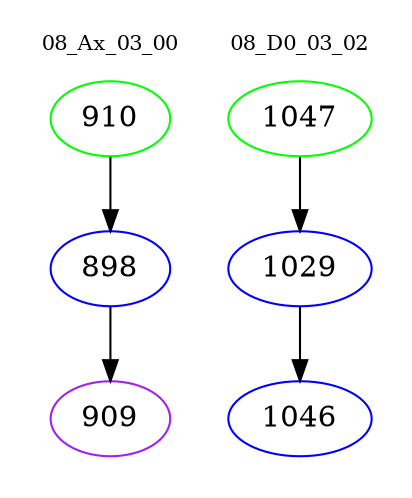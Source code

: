 digraph{
subgraph cluster_0 {
color = white
label = "08_Ax_03_00";
fontsize=10;
T0_910 [label="910", color="green"]
T0_910 -> T0_898 [color="black"]
T0_898 [label="898", color="blue"]
T0_898 -> T0_909 [color="black"]
T0_909 [label="909", color="purple"]
}
subgraph cluster_1 {
color = white
label = "08_D0_03_02";
fontsize=10;
T1_1047 [label="1047", color="green"]
T1_1047 -> T1_1029 [color="black"]
T1_1029 [label="1029", color="blue"]
T1_1029 -> T1_1046 [color="black"]
T1_1046 [label="1046", color="blue"]
}
}
